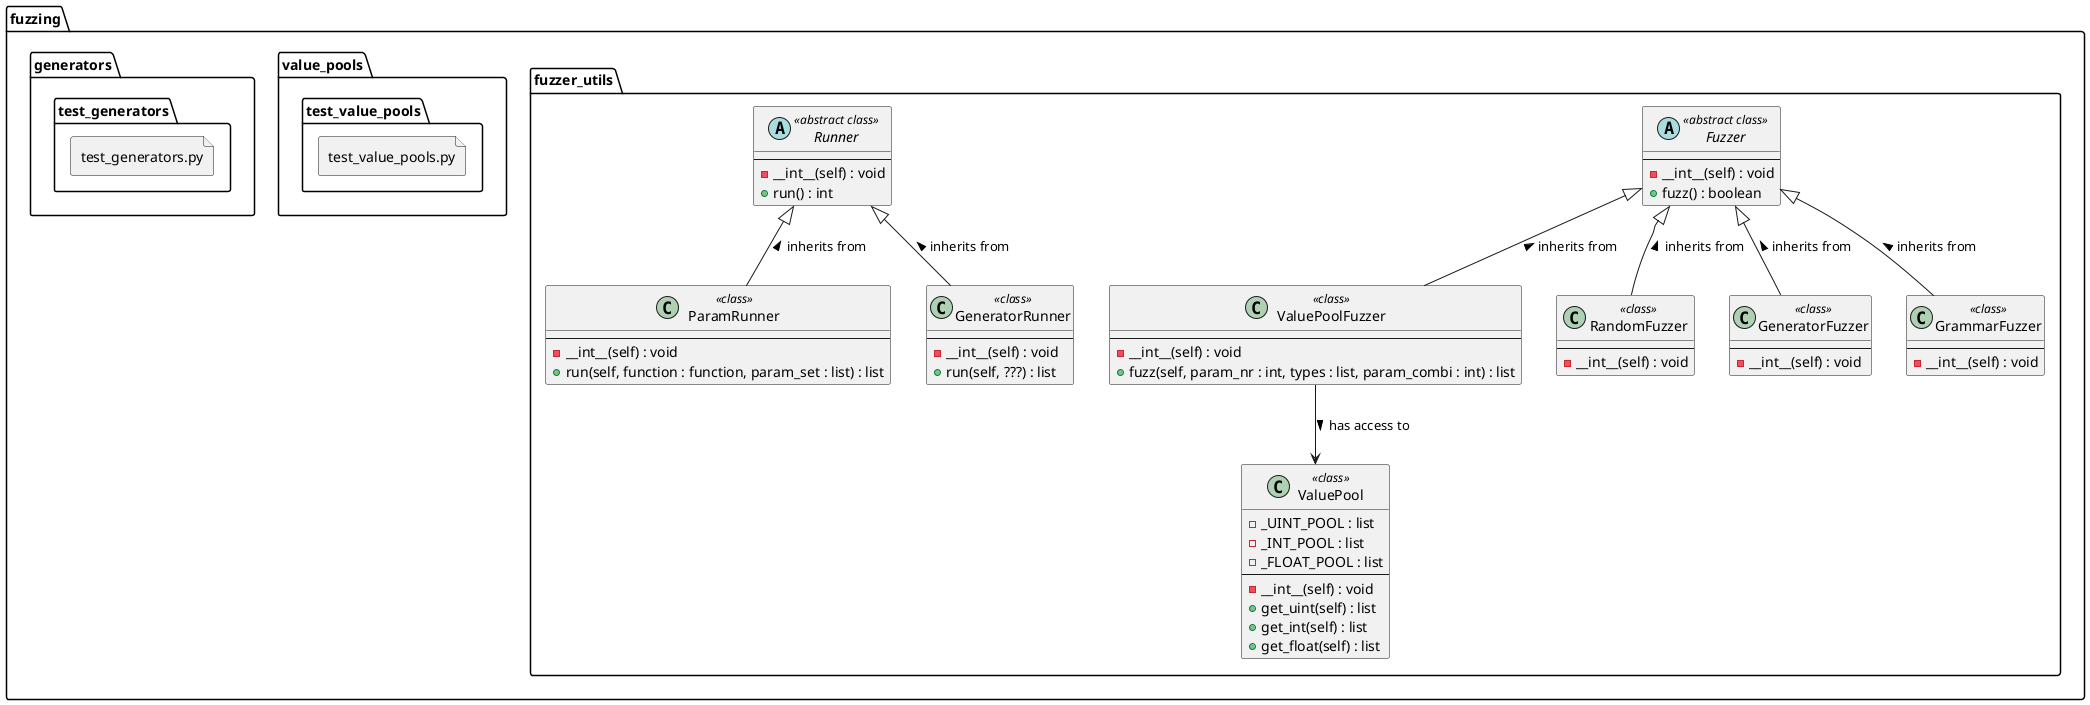 @startuml fuzzer_overview
allow_mixing

package "fuzzing" as fuzzing <<Folder>> {
    package "fuzzer_utils" as FUtils <<Folder>> {

        abstract "Fuzzer" as fuzzer << abstract class >> {
            --
            - __int__(self) : void
            + fuzz() : boolean
        }

        class "ValuePoolFuzzer" as VPFuzzer << class >> {
            --
            - __int__(self) : void
            + fuzz(self, param_nr : int, types : list, param_combi : int) : list
        }
        class "RandomFuzzer" as RFuzzer << class >> {
            --
            - __int__(self) : void
        }
        class "GeneratorFuzzer" as GFuzzer << class >> {
            --
            - __int__(self) : void
        }
        class "GrammarFuzzer" as GrFuzzer << class >> {
            --
            - __int__(self) : void
        }

        class "ValuePool" as VPool << class >> {
            - _UINT_POOL : list
            - _INT_POOL : list
            - _FLOAT_POOL : list
            --
            - __int__(self) : void
            + get_uint(self) : list
            + get_int(self) : list
            + get_float(self) : list
        }


        abstract "Runner" as runner << abstract class >> {
            --
            - __int__(self) : void
            + run() : int
        }

        class "ParamRunner" as PRunner << class >> {
            --
            - __int__(self) : void
            + run(self, function : function, param_set : list) : list
        }

        class "GeneratorRunner" as GRunner << class >> {
            --
            - __int__(self) : void
            + run(self, ???) : list
        }
    }
    package "value_pools" as VPools <<Folder>> {
        file "test_value_pools.py"
    }
    package "generators" as generators <<Folder>> {
        file "test_generators.py"
    }




    fuzzer <|-- VPFuzzer : inherits from <
    fuzzer <|-- RFuzzer : inherits from <
    fuzzer <|-- GrFuzzer : inherits from <
    fuzzer <|-- GFuzzer : inherits from <
    VPFuzzer --> VPool: has access to >

    runner <|-- PRunner : inherits from <
    runner <|-- GRunner : inherits from <

}
@enduml